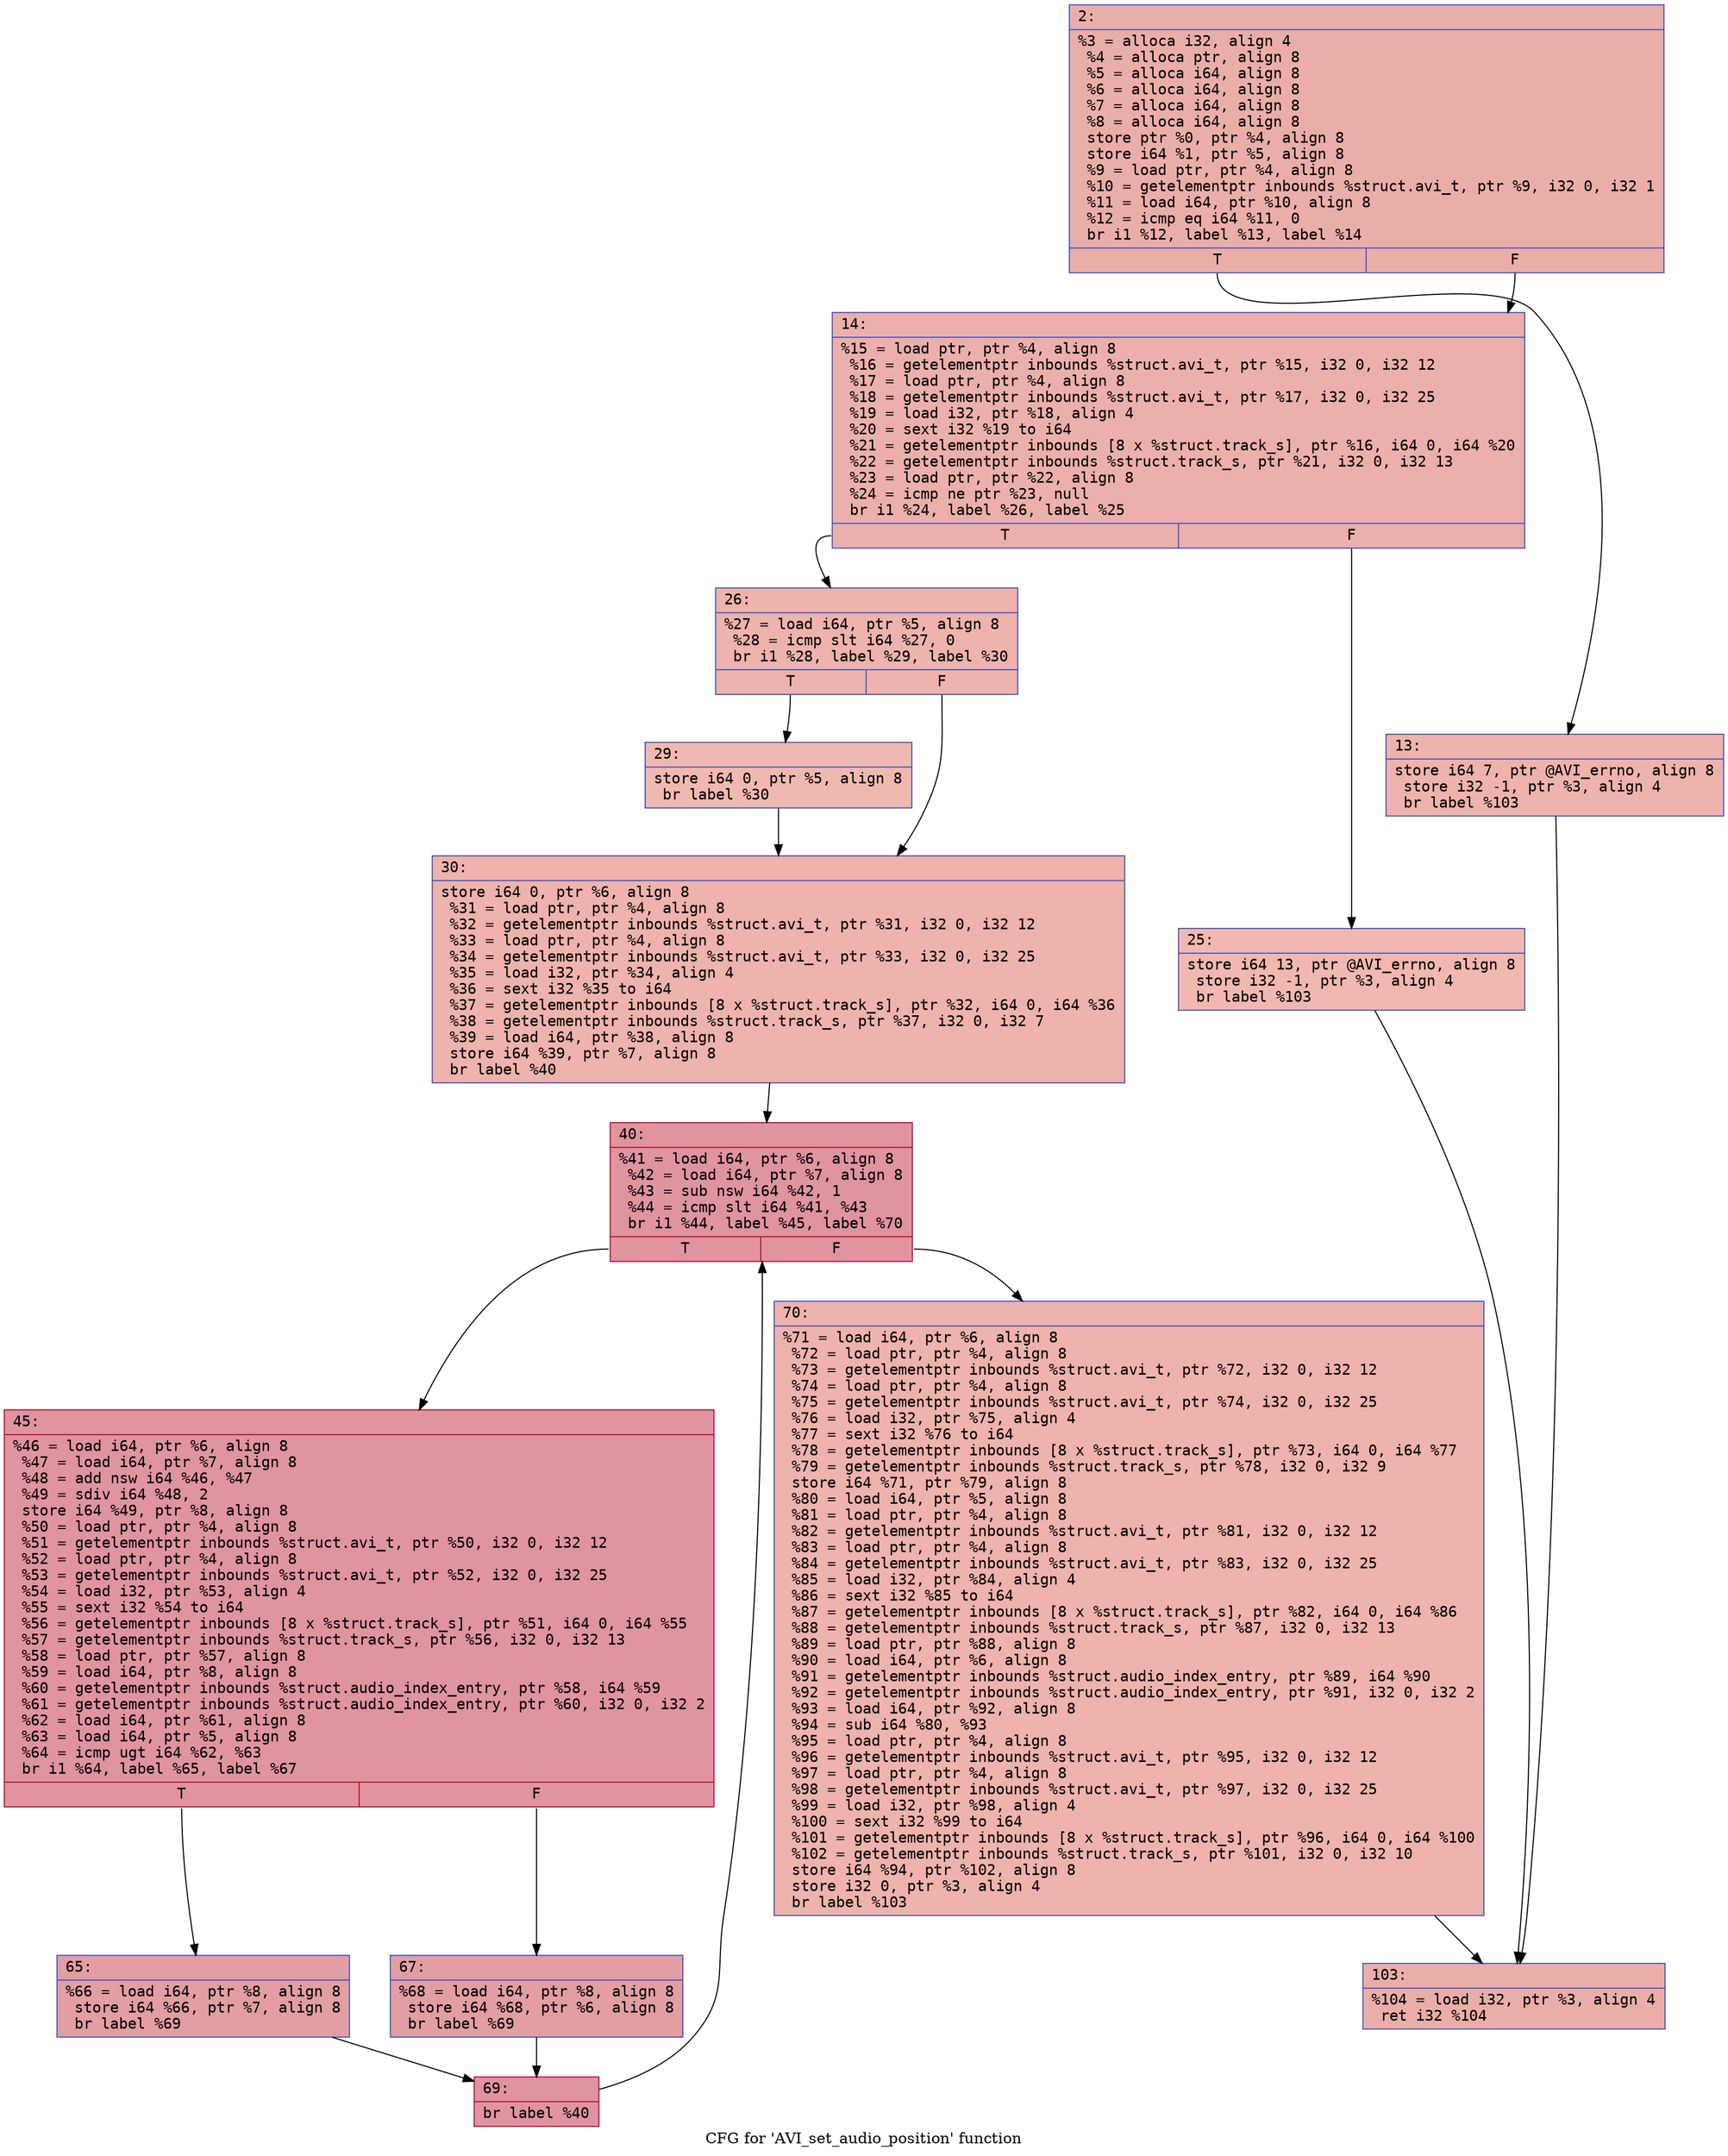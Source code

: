 digraph "CFG for 'AVI_set_audio_position' function" {
	label="CFG for 'AVI_set_audio_position' function";

	Node0x6000005a9770 [shape=record,color="#3d50c3ff", style=filled, fillcolor="#d0473d70" fontname="Courier",label="{2:\l|  %3 = alloca i32, align 4\l  %4 = alloca ptr, align 8\l  %5 = alloca i64, align 8\l  %6 = alloca i64, align 8\l  %7 = alloca i64, align 8\l  %8 = alloca i64, align 8\l  store ptr %0, ptr %4, align 8\l  store i64 %1, ptr %5, align 8\l  %9 = load ptr, ptr %4, align 8\l  %10 = getelementptr inbounds %struct.avi_t, ptr %9, i32 0, i32 1\l  %11 = load i64, ptr %10, align 8\l  %12 = icmp eq i64 %11, 0\l  br i1 %12, label %13, label %14\l|{<s0>T|<s1>F}}"];
	Node0x6000005a9770:s0 -> Node0x6000005a97c0[tooltip="2 -> 13\nProbability 37.50%" ];
	Node0x6000005a9770:s1 -> Node0x6000005a9810[tooltip="2 -> 14\nProbability 62.50%" ];
	Node0x6000005a97c0 [shape=record,color="#3d50c3ff", style=filled, fillcolor="#d6524470" fontname="Courier",label="{13:\l|  store i64 7, ptr @AVI_errno, align 8\l  store i32 -1, ptr %3, align 4\l  br label %103\l}"];
	Node0x6000005a97c0 -> Node0x6000005a9b80[tooltip="13 -> 103\nProbability 100.00%" ];
	Node0x6000005a9810 [shape=record,color="#3d50c3ff", style=filled, fillcolor="#d24b4070" fontname="Courier",label="{14:\l|  %15 = load ptr, ptr %4, align 8\l  %16 = getelementptr inbounds %struct.avi_t, ptr %15, i32 0, i32 12\l  %17 = load ptr, ptr %4, align 8\l  %18 = getelementptr inbounds %struct.avi_t, ptr %17, i32 0, i32 25\l  %19 = load i32, ptr %18, align 4\l  %20 = sext i32 %19 to i64\l  %21 = getelementptr inbounds [8 x %struct.track_s], ptr %16, i64 0, i64 %20\l  %22 = getelementptr inbounds %struct.track_s, ptr %21, i32 0, i32 13\l  %23 = load ptr, ptr %22, align 8\l  %24 = icmp ne ptr %23, null\l  br i1 %24, label %26, label %25\l|{<s0>T|<s1>F}}"];
	Node0x6000005a9810:s0 -> Node0x6000005a98b0[tooltip="14 -> 26\nProbability 62.50%" ];
	Node0x6000005a9810:s1 -> Node0x6000005a9860[tooltip="14 -> 25\nProbability 37.50%" ];
	Node0x6000005a9860 [shape=record,color="#3d50c3ff", style=filled, fillcolor="#dc5d4a70" fontname="Courier",label="{25:\l|  store i64 13, ptr @AVI_errno, align 8\l  store i32 -1, ptr %3, align 4\l  br label %103\l}"];
	Node0x6000005a9860 -> Node0x6000005a9b80[tooltip="25 -> 103\nProbability 100.00%" ];
	Node0x6000005a98b0 [shape=record,color="#3d50c3ff", style=filled, fillcolor="#d6524470" fontname="Courier",label="{26:\l|  %27 = load i64, ptr %5, align 8\l  %28 = icmp slt i64 %27, 0\l  br i1 %28, label %29, label %30\l|{<s0>T|<s1>F}}"];
	Node0x6000005a98b0:s0 -> Node0x6000005a9900[tooltip="26 -> 29\nProbability 37.50%" ];
	Node0x6000005a98b0:s1 -> Node0x6000005a9950[tooltip="26 -> 30\nProbability 62.50%" ];
	Node0x6000005a9900 [shape=record,color="#3d50c3ff", style=filled, fillcolor="#de614d70" fontname="Courier",label="{29:\l|  store i64 0, ptr %5, align 8\l  br label %30\l}"];
	Node0x6000005a9900 -> Node0x6000005a9950[tooltip="29 -> 30\nProbability 100.00%" ];
	Node0x6000005a9950 [shape=record,color="#3d50c3ff", style=filled, fillcolor="#d6524470" fontname="Courier",label="{30:\l|  store i64 0, ptr %6, align 8\l  %31 = load ptr, ptr %4, align 8\l  %32 = getelementptr inbounds %struct.avi_t, ptr %31, i32 0, i32 12\l  %33 = load ptr, ptr %4, align 8\l  %34 = getelementptr inbounds %struct.avi_t, ptr %33, i32 0, i32 25\l  %35 = load i32, ptr %34, align 4\l  %36 = sext i32 %35 to i64\l  %37 = getelementptr inbounds [8 x %struct.track_s], ptr %32, i64 0, i64 %36\l  %38 = getelementptr inbounds %struct.track_s, ptr %37, i32 0, i32 7\l  %39 = load i64, ptr %38, align 8\l  store i64 %39, ptr %7, align 8\l  br label %40\l}"];
	Node0x6000005a9950 -> Node0x6000005a99a0[tooltip="30 -> 40\nProbability 100.00%" ];
	Node0x6000005a99a0 [shape=record,color="#b70d28ff", style=filled, fillcolor="#b70d2870" fontname="Courier",label="{40:\l|  %41 = load i64, ptr %6, align 8\l  %42 = load i64, ptr %7, align 8\l  %43 = sub nsw i64 %42, 1\l  %44 = icmp slt i64 %41, %43\l  br i1 %44, label %45, label %70\l|{<s0>T|<s1>F}}"];
	Node0x6000005a99a0:s0 -> Node0x6000005a99f0[tooltip="40 -> 45\nProbability 96.88%" ];
	Node0x6000005a99a0:s1 -> Node0x6000005a9b30[tooltip="40 -> 70\nProbability 3.12%" ];
	Node0x6000005a99f0 [shape=record,color="#b70d28ff", style=filled, fillcolor="#b70d2870" fontname="Courier",label="{45:\l|  %46 = load i64, ptr %6, align 8\l  %47 = load i64, ptr %7, align 8\l  %48 = add nsw i64 %46, %47\l  %49 = sdiv i64 %48, 2\l  store i64 %49, ptr %8, align 8\l  %50 = load ptr, ptr %4, align 8\l  %51 = getelementptr inbounds %struct.avi_t, ptr %50, i32 0, i32 12\l  %52 = load ptr, ptr %4, align 8\l  %53 = getelementptr inbounds %struct.avi_t, ptr %52, i32 0, i32 25\l  %54 = load i32, ptr %53, align 4\l  %55 = sext i32 %54 to i64\l  %56 = getelementptr inbounds [8 x %struct.track_s], ptr %51, i64 0, i64 %55\l  %57 = getelementptr inbounds %struct.track_s, ptr %56, i32 0, i32 13\l  %58 = load ptr, ptr %57, align 8\l  %59 = load i64, ptr %8, align 8\l  %60 = getelementptr inbounds %struct.audio_index_entry, ptr %58, i64 %59\l  %61 = getelementptr inbounds %struct.audio_index_entry, ptr %60, i32 0, i32 2\l  %62 = load i64, ptr %61, align 8\l  %63 = load i64, ptr %5, align 8\l  %64 = icmp ugt i64 %62, %63\l  br i1 %64, label %65, label %67\l|{<s0>T|<s1>F}}"];
	Node0x6000005a99f0:s0 -> Node0x6000005a9a40[tooltip="45 -> 65\nProbability 50.00%" ];
	Node0x6000005a99f0:s1 -> Node0x6000005a9a90[tooltip="45 -> 67\nProbability 50.00%" ];
	Node0x6000005a9a40 [shape=record,color="#3d50c3ff", style=filled, fillcolor="#be242e70" fontname="Courier",label="{65:\l|  %66 = load i64, ptr %8, align 8\l  store i64 %66, ptr %7, align 8\l  br label %69\l}"];
	Node0x6000005a9a40 -> Node0x6000005a9ae0[tooltip="65 -> 69\nProbability 100.00%" ];
	Node0x6000005a9a90 [shape=record,color="#3d50c3ff", style=filled, fillcolor="#be242e70" fontname="Courier",label="{67:\l|  %68 = load i64, ptr %8, align 8\l  store i64 %68, ptr %6, align 8\l  br label %69\l}"];
	Node0x6000005a9a90 -> Node0x6000005a9ae0[tooltip="67 -> 69\nProbability 100.00%" ];
	Node0x6000005a9ae0 [shape=record,color="#b70d28ff", style=filled, fillcolor="#b70d2870" fontname="Courier",label="{69:\l|  br label %40\l}"];
	Node0x6000005a9ae0 -> Node0x6000005a99a0[tooltip="69 -> 40\nProbability 100.00%" ];
	Node0x6000005a9b30 [shape=record,color="#3d50c3ff", style=filled, fillcolor="#d6524470" fontname="Courier",label="{70:\l|  %71 = load i64, ptr %6, align 8\l  %72 = load ptr, ptr %4, align 8\l  %73 = getelementptr inbounds %struct.avi_t, ptr %72, i32 0, i32 12\l  %74 = load ptr, ptr %4, align 8\l  %75 = getelementptr inbounds %struct.avi_t, ptr %74, i32 0, i32 25\l  %76 = load i32, ptr %75, align 4\l  %77 = sext i32 %76 to i64\l  %78 = getelementptr inbounds [8 x %struct.track_s], ptr %73, i64 0, i64 %77\l  %79 = getelementptr inbounds %struct.track_s, ptr %78, i32 0, i32 9\l  store i64 %71, ptr %79, align 8\l  %80 = load i64, ptr %5, align 8\l  %81 = load ptr, ptr %4, align 8\l  %82 = getelementptr inbounds %struct.avi_t, ptr %81, i32 0, i32 12\l  %83 = load ptr, ptr %4, align 8\l  %84 = getelementptr inbounds %struct.avi_t, ptr %83, i32 0, i32 25\l  %85 = load i32, ptr %84, align 4\l  %86 = sext i32 %85 to i64\l  %87 = getelementptr inbounds [8 x %struct.track_s], ptr %82, i64 0, i64 %86\l  %88 = getelementptr inbounds %struct.track_s, ptr %87, i32 0, i32 13\l  %89 = load ptr, ptr %88, align 8\l  %90 = load i64, ptr %6, align 8\l  %91 = getelementptr inbounds %struct.audio_index_entry, ptr %89, i64 %90\l  %92 = getelementptr inbounds %struct.audio_index_entry, ptr %91, i32 0, i32 2\l  %93 = load i64, ptr %92, align 8\l  %94 = sub i64 %80, %93\l  %95 = load ptr, ptr %4, align 8\l  %96 = getelementptr inbounds %struct.avi_t, ptr %95, i32 0, i32 12\l  %97 = load ptr, ptr %4, align 8\l  %98 = getelementptr inbounds %struct.avi_t, ptr %97, i32 0, i32 25\l  %99 = load i32, ptr %98, align 4\l  %100 = sext i32 %99 to i64\l  %101 = getelementptr inbounds [8 x %struct.track_s], ptr %96, i64 0, i64 %100\l  %102 = getelementptr inbounds %struct.track_s, ptr %101, i32 0, i32 10\l  store i64 %94, ptr %102, align 8\l  store i32 0, ptr %3, align 4\l  br label %103\l}"];
	Node0x6000005a9b30 -> Node0x6000005a9b80[tooltip="70 -> 103\nProbability 100.00%" ];
	Node0x6000005a9b80 [shape=record,color="#3d50c3ff", style=filled, fillcolor="#d0473d70" fontname="Courier",label="{103:\l|  %104 = load i32, ptr %3, align 4\l  ret i32 %104\l}"];
}
